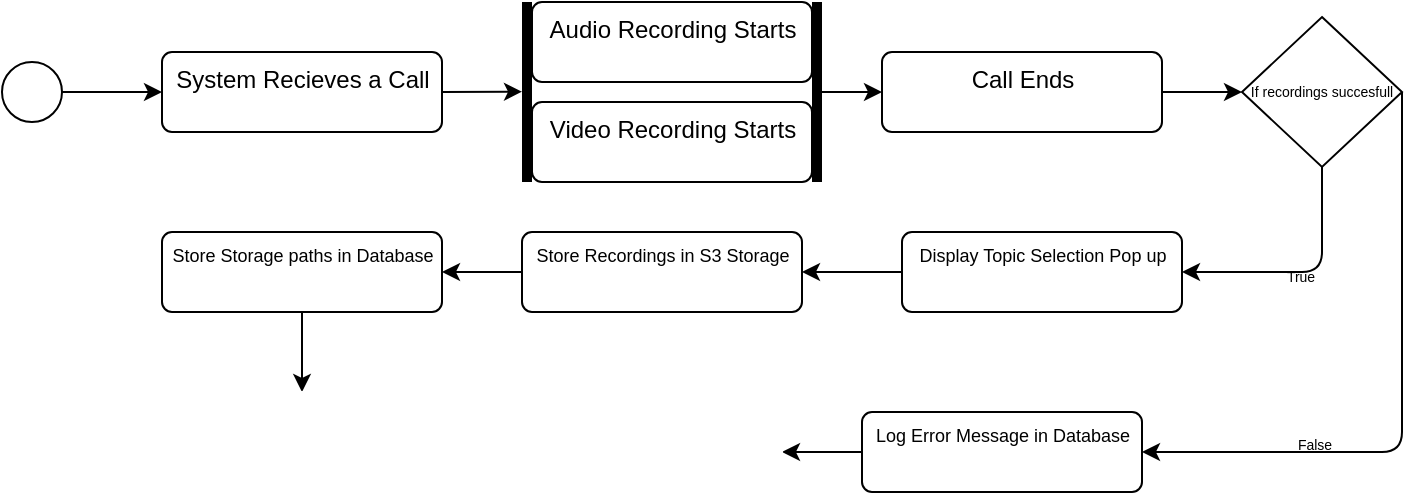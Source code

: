 <mxfile>
    <diagram id="Erql4EwPB7I64LdmmY4c" name="Page-1">
        <mxGraphModel dx="552" dy="489" grid="1" gridSize="10" guides="1" tooltips="1" connect="1" arrows="1" fold="1" page="1" pageScale="1" pageWidth="850" pageHeight="1100" math="0" shadow="0">
            <root>
                <mxCell id="0"/>
                <mxCell id="1" parent="0"/>
                <mxCell id="4" style="edgeStyle=none;html=1;exitX=1;exitY=0.5;exitDx=0;exitDy=0;" edge="1" parent="1" target="3">
                    <mxGeometry relative="1" as="geometry">
                        <mxPoint x="110.0" y="260" as="sourcePoint"/>
                    </mxGeometry>
                </mxCell>
                <mxCell id="11" style="edgeStyle=none;html=1;exitX=1;exitY=0.5;exitDx=0;exitDy=0;entryX=0;entryY=0.498;entryDx=0;entryDy=0;entryPerimeter=0;" edge="1" parent="1" source="3" target="9">
                    <mxGeometry relative="1" as="geometry"/>
                </mxCell>
                <mxCell id="3" value="System Recieves a Call" style="html=1;align=center;verticalAlign=top;rounded=1;absoluteArcSize=1;arcSize=10;dashed=0;fillColor=none;" vertex="1" parent="1">
                    <mxGeometry x="160" y="240" width="140" height="40" as="geometry"/>
                </mxCell>
                <mxCell id="5" value="Audio Recording Starts" style="html=1;align=center;verticalAlign=top;rounded=1;absoluteArcSize=1;arcSize=10;dashed=0;fillColor=none;" vertex="1" parent="1">
                    <mxGeometry x="345" y="215" width="140" height="40" as="geometry"/>
                </mxCell>
                <mxCell id="7" value="Video Recording Starts&lt;br&gt;" style="html=1;align=center;verticalAlign=top;rounded=1;absoluteArcSize=1;arcSize=10;dashed=0;fillColor=none;" vertex="1" parent="1">
                    <mxGeometry x="345" y="265" width="140" height="40" as="geometry"/>
                </mxCell>
                <mxCell id="9" value="" style="html=1;points=[];perimeter=orthogonalPerimeter;fillColor=#000000;strokeColor=none;" vertex="1" parent="1">
                    <mxGeometry x="340" y="215" width="5" height="90" as="geometry"/>
                </mxCell>
                <mxCell id="14" value="" style="edgeStyle=none;html=1;" edge="1" parent="1" source="12" target="13">
                    <mxGeometry relative="1" as="geometry"/>
                </mxCell>
                <mxCell id="12" value="" style="html=1;points=[];perimeter=orthogonalPerimeter;fillColor=#000000;strokeColor=none;" vertex="1" parent="1">
                    <mxGeometry x="485" y="215" width="5" height="90" as="geometry"/>
                </mxCell>
                <mxCell id="16" style="edgeStyle=none;html=1;exitX=1;exitY=0.5;exitDx=0;exitDy=0;entryX=0;entryY=0.5;entryDx=0;entryDy=0;fontSize=7;" edge="1" parent="1" source="13" target="15">
                    <mxGeometry relative="1" as="geometry"/>
                </mxCell>
                <mxCell id="13" value="Call Ends&lt;br&gt;" style="html=1;align=center;verticalAlign=top;rounded=1;absoluteArcSize=1;arcSize=10;dashed=0;fillColor=none;" vertex="1" parent="1">
                    <mxGeometry x="520" y="240" width="140" height="40" as="geometry"/>
                </mxCell>
                <mxCell id="17" style="edgeStyle=none;html=1;exitX=0.5;exitY=1;exitDx=0;exitDy=0;fontSize=7;" edge="1" parent="1" source="15">
                    <mxGeometry relative="1" as="geometry">
                        <mxPoint x="670" y="350" as="targetPoint"/>
                        <Array as="points">
                            <mxPoint x="740" y="350"/>
                        </Array>
                    </mxGeometry>
                </mxCell>
                <mxCell id="18" value="True" style="edgeLabel;html=1;align=center;verticalAlign=middle;resizable=0;points=[];fontSize=7;labelBackgroundColor=none;" vertex="1" connectable="0" parent="17">
                    <mxGeometry x="0.045" y="3" relative="1" as="geometry">
                        <mxPoint as="offset"/>
                    </mxGeometry>
                </mxCell>
                <mxCell id="19" style="edgeStyle=none;html=1;exitX=1;exitY=0.5;exitDx=0;exitDy=0;fontSize=7;" edge="1" parent="1" source="15">
                    <mxGeometry relative="1" as="geometry">
                        <mxPoint x="650" y="440" as="targetPoint"/>
                        <Array as="points">
                            <mxPoint x="780" y="440"/>
                        </Array>
                    </mxGeometry>
                </mxCell>
                <mxCell id="20" value="False" style="edgeLabel;html=1;align=center;verticalAlign=middle;resizable=0;points=[];fontSize=7;labelBackgroundColor=none;" vertex="1" connectable="0" parent="19">
                    <mxGeometry x="0.447" y="-3" relative="1" as="geometry">
                        <mxPoint as="offset"/>
                    </mxGeometry>
                </mxCell>
                <mxCell id="15" value="If recordings succesfull" style="rhombus;fillColor=none;fontSize=7;" vertex="1" parent="1">
                    <mxGeometry x="700" y="222.5" width="80" height="75" as="geometry"/>
                </mxCell>
                <mxCell id="24" style="edgeStyle=none;html=1;exitX=0;exitY=0.5;exitDx=0;exitDy=0;entryX=1;entryY=0.5;entryDx=0;entryDy=0;fontSize=9;" edge="1" parent="1" source="21" target="23">
                    <mxGeometry relative="1" as="geometry"/>
                </mxCell>
                <mxCell id="21" value="&lt;font style=&quot;font-size: 9px&quot;&gt;Log Error Message in Database&lt;/font&gt;" style="html=1;align=center;verticalAlign=top;rounded=1;absoluteArcSize=1;arcSize=10;dashed=0;fontSize=7;fillColor=none;" vertex="1" parent="1">
                    <mxGeometry x="510" y="420" width="140" height="40" as="geometry"/>
                </mxCell>
                <mxCell id="25" style="edgeStyle=none;html=1;exitX=0;exitY=0.5;exitDx=0;exitDy=0;fontSize=9;entryX=1;entryY=0.5;entryDx=0;entryDy=0;" edge="1" parent="1" source="22" target="26">
                    <mxGeometry relative="1" as="geometry">
                        <mxPoint x="440" y="350.2" as="targetPoint"/>
                    </mxGeometry>
                </mxCell>
                <mxCell id="22" value="&lt;font style=&quot;font-size: 9px&quot;&gt;Display Topic Selection Pop up&lt;/font&gt;" style="html=1;align=center;verticalAlign=top;rounded=1;absoluteArcSize=1;arcSize=10;dashed=0;fontSize=7;fillColor=none;" vertex="1" parent="1">
                    <mxGeometry x="530" y="330" width="140" height="40" as="geometry"/>
                </mxCell>
                <mxCell id="23" value="" style="ellipse;html=1;shape=endState;fillColor=#FFFFFF;strokeColor=#FFFFFF;fontSize=9;" vertex="1" parent="1">
                    <mxGeometry x="440" y="425" width="30" height="30" as="geometry"/>
                </mxCell>
                <mxCell id="30" style="edgeStyle=none;html=1;exitX=0;exitY=0.5;exitDx=0;exitDy=0;entryX=1;entryY=0.5;entryDx=0;entryDy=0;fontSize=9;" edge="1" parent="1" source="26" target="29">
                    <mxGeometry relative="1" as="geometry"/>
                </mxCell>
                <mxCell id="26" value="&lt;font&gt;&lt;font style=&quot;font-size: 9px&quot;&gt;Store Recordings in S3 Storage&lt;/font&gt;&lt;br&gt;&lt;/font&gt;" style="html=1;align=center;verticalAlign=top;rounded=1;absoluteArcSize=1;arcSize=10;dashed=0;fontSize=7;fillColor=none;" vertex="1" parent="1">
                    <mxGeometry x="340" y="330" width="140" height="40" as="geometry"/>
                </mxCell>
                <mxCell id="32" style="edgeStyle=none;html=1;exitX=0.5;exitY=1;exitDx=0;exitDy=0;entryX=0.5;entryY=0;entryDx=0;entryDy=0;fontSize=9;" edge="1" parent="1" source="29" target="31">
                    <mxGeometry relative="1" as="geometry"/>
                </mxCell>
                <mxCell id="29" value="&lt;font style=&quot;font-size: 9px&quot;&gt;Store Storage paths in Database&lt;/font&gt;" style="html=1;align=center;verticalAlign=top;rounded=1;absoluteArcSize=1;arcSize=10;dashed=0;fontSize=7;fillColor=none;" vertex="1" parent="1">
                    <mxGeometry x="160" y="330" width="140" height="40" as="geometry"/>
                </mxCell>
                <mxCell id="31" value="" style="ellipse;html=1;shape=endState;fillColor=#FFFFFF;strokeColor=#FFFFFF;fontSize=9;" vertex="1" parent="1">
                    <mxGeometry x="215" y="410" width="30" height="30" as="geometry"/>
                </mxCell>
                <mxCell id="33" value="" style="ellipse;fillColor=#ffffff;strokeColor=#000000;labelBackgroundColor=none;fontSize=9;" vertex="1" parent="1">
                    <mxGeometry x="80" y="245" width="30" height="30" as="geometry"/>
                </mxCell>
            </root>
        </mxGraphModel>
    </diagram>
</mxfile>